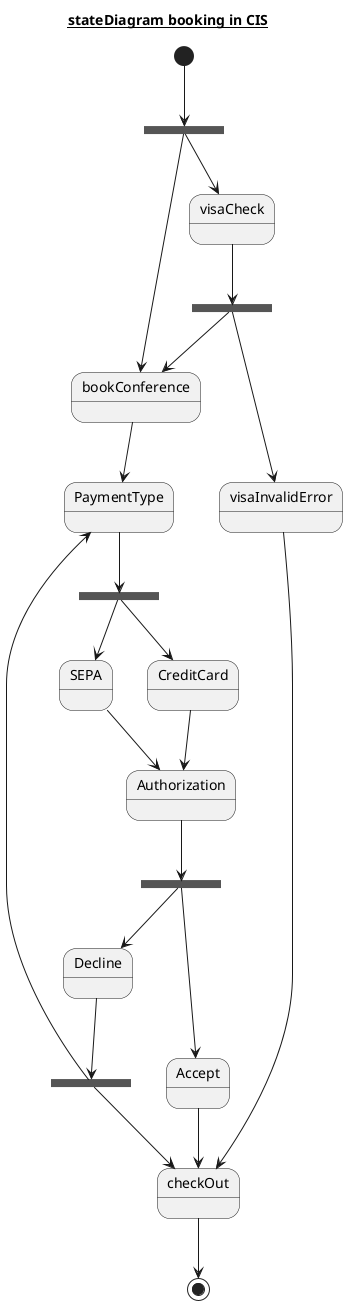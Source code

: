 @startuml

title __**stateDiagram booking in CIS**__
state forkBooking <<fork>>
state forkVisaValidity <<fork>>
state forkPaymentOptions <<fork>>
state forkAuthorizationApproval <<fork>>
state forkDecline <<fork>>

[*] --> forkBooking

forkBooking --> bookConference
forkBooking --> visaCheck

visaCheck --> forkVisaValidity
forkVisaValidity --> bookConference
forkVisaValidity --> visaInvalidError
bookConference --> PaymentType

PaymentType --> forkPaymentOptions
forkPaymentOptions --> SEPA
forkPaymentOptions --> CreditCard
SEPA --> Authorization
CreditCard --> Authorization

Authorization --> forkAuthorizationApproval
forkAuthorizationApproval --> Accept
forkAuthorizationApproval --> Decline

Accept --> checkOut
Decline --> forkDecline
forkDecline --> checkOut
forkDecline --> PaymentType
visaInvalidError --> checkOut

checkOut --> [*]

@enduml


